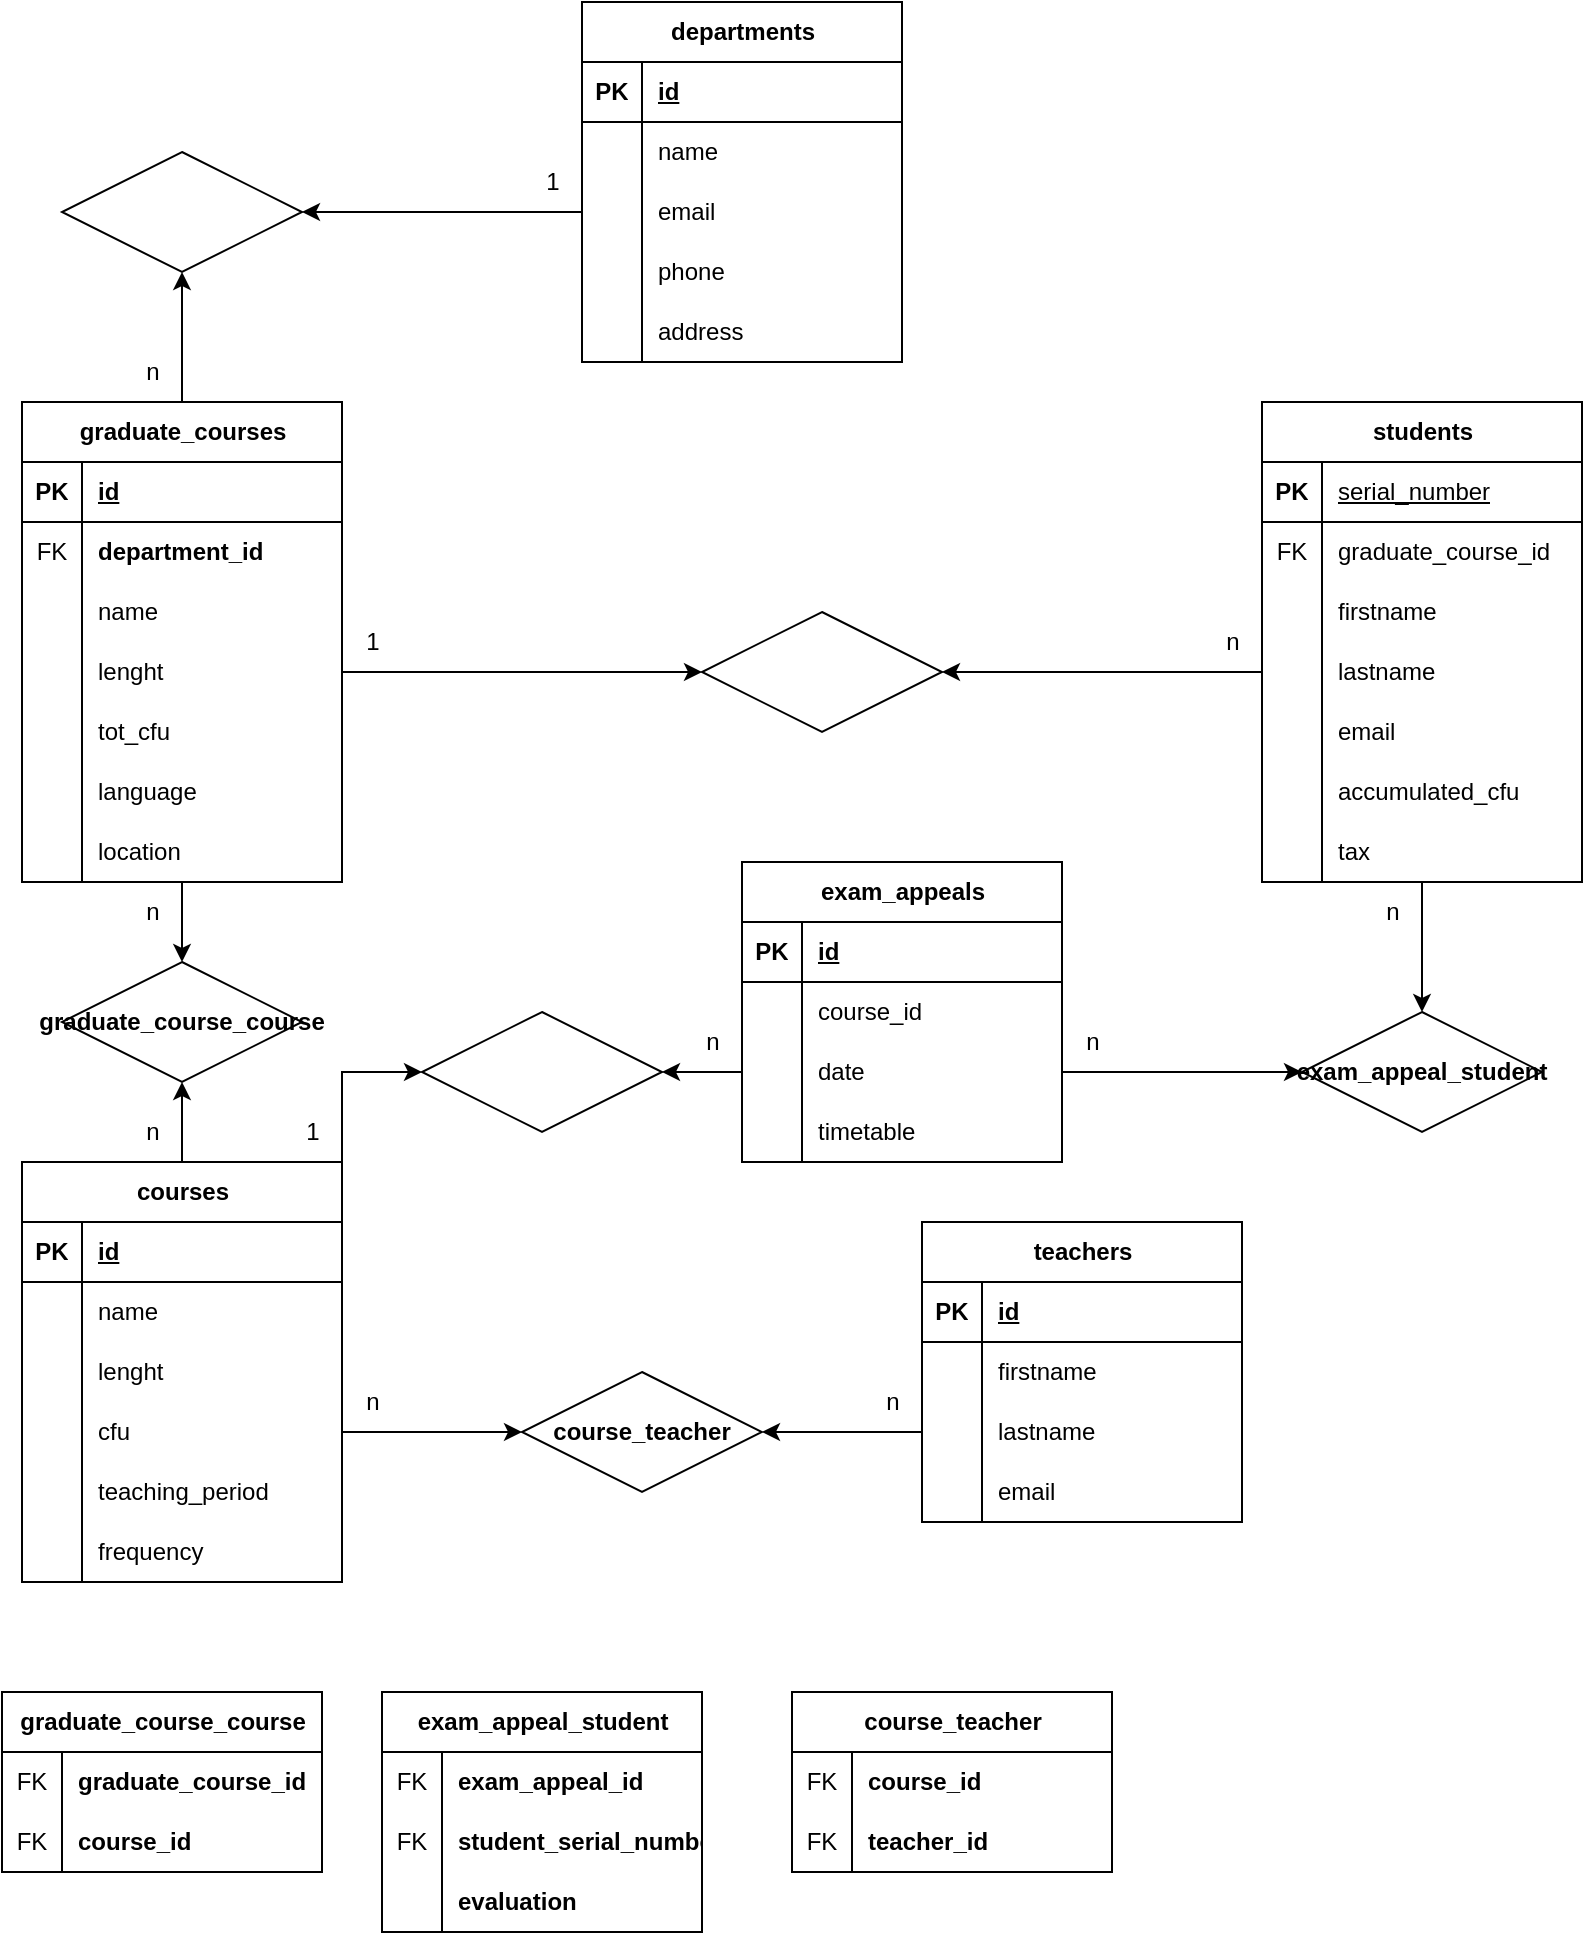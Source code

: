 <mxfile version="26.2.14">
  <diagram id="olesSCbTTPnslGldymow" name="Page-1">
    <mxGraphModel dx="1426" dy="823" grid="1" gridSize="10" guides="1" tooltips="1" connect="1" arrows="1" fold="1" page="1" pageScale="1" pageWidth="850" pageHeight="1100" math="0" shadow="0">
      <root>
        <mxCell id="0" />
        <mxCell id="1" parent="0" />
        <mxCell id="saJaW-yp6CaOBw06dGX1-200" value="departments" style="shape=table;startSize=30;container=1;collapsible=1;childLayout=tableLayout;fixedRows=1;rowLines=0;fontStyle=1;align=center;resizeLast=1;html=1;" vertex="1" parent="1">
          <mxGeometry x="320" width="160" height="180" as="geometry" />
        </mxCell>
        <mxCell id="saJaW-yp6CaOBw06dGX1-201" value="" style="shape=tableRow;horizontal=0;startSize=0;swimlaneHead=0;swimlaneBody=0;fillColor=none;collapsible=0;dropTarget=0;points=[[0,0.5],[1,0.5]];portConstraint=eastwest;top=0;left=0;right=0;bottom=1;" vertex="1" parent="saJaW-yp6CaOBw06dGX1-200">
          <mxGeometry y="30" width="160" height="30" as="geometry" />
        </mxCell>
        <mxCell id="saJaW-yp6CaOBw06dGX1-202" value="PK" style="shape=partialRectangle;connectable=0;fillColor=none;top=0;left=0;bottom=0;right=0;fontStyle=1;overflow=hidden;whiteSpace=wrap;html=1;" vertex="1" parent="saJaW-yp6CaOBw06dGX1-201">
          <mxGeometry width="30" height="30" as="geometry">
            <mxRectangle width="30" height="30" as="alternateBounds" />
          </mxGeometry>
        </mxCell>
        <mxCell id="saJaW-yp6CaOBw06dGX1-203" value="id" style="shape=partialRectangle;connectable=0;fillColor=none;top=0;left=0;bottom=0;right=0;align=left;spacingLeft=6;fontStyle=5;overflow=hidden;whiteSpace=wrap;html=1;" vertex="1" parent="saJaW-yp6CaOBw06dGX1-201">
          <mxGeometry x="30" width="130" height="30" as="geometry">
            <mxRectangle width="130" height="30" as="alternateBounds" />
          </mxGeometry>
        </mxCell>
        <mxCell id="saJaW-yp6CaOBw06dGX1-204" value="" style="shape=tableRow;horizontal=0;startSize=0;swimlaneHead=0;swimlaneBody=0;fillColor=none;collapsible=0;dropTarget=0;points=[[0,0.5],[1,0.5]];portConstraint=eastwest;top=0;left=0;right=0;bottom=0;" vertex="1" parent="saJaW-yp6CaOBw06dGX1-200">
          <mxGeometry y="60" width="160" height="30" as="geometry" />
        </mxCell>
        <mxCell id="saJaW-yp6CaOBw06dGX1-205" value="" style="shape=partialRectangle;connectable=0;fillColor=none;top=0;left=0;bottom=0;right=0;editable=1;overflow=hidden;whiteSpace=wrap;html=1;" vertex="1" parent="saJaW-yp6CaOBw06dGX1-204">
          <mxGeometry width="30" height="30" as="geometry">
            <mxRectangle width="30" height="30" as="alternateBounds" />
          </mxGeometry>
        </mxCell>
        <mxCell id="saJaW-yp6CaOBw06dGX1-206" value="name" style="shape=partialRectangle;connectable=0;fillColor=none;top=0;left=0;bottom=0;right=0;align=left;spacingLeft=6;overflow=hidden;whiteSpace=wrap;html=1;" vertex="1" parent="saJaW-yp6CaOBw06dGX1-204">
          <mxGeometry x="30" width="130" height="30" as="geometry">
            <mxRectangle width="130" height="30" as="alternateBounds" />
          </mxGeometry>
        </mxCell>
        <mxCell id="saJaW-yp6CaOBw06dGX1-207" value="" style="shape=tableRow;horizontal=0;startSize=0;swimlaneHead=0;swimlaneBody=0;fillColor=none;collapsible=0;dropTarget=0;points=[[0,0.5],[1,0.5]];portConstraint=eastwest;top=0;left=0;right=0;bottom=0;" vertex="1" parent="saJaW-yp6CaOBw06dGX1-200">
          <mxGeometry y="90" width="160" height="30" as="geometry" />
        </mxCell>
        <mxCell id="saJaW-yp6CaOBw06dGX1-208" value="" style="shape=partialRectangle;connectable=0;fillColor=none;top=0;left=0;bottom=0;right=0;editable=1;overflow=hidden;whiteSpace=wrap;html=1;" vertex="1" parent="saJaW-yp6CaOBw06dGX1-207">
          <mxGeometry width="30" height="30" as="geometry">
            <mxRectangle width="30" height="30" as="alternateBounds" />
          </mxGeometry>
        </mxCell>
        <mxCell id="saJaW-yp6CaOBw06dGX1-209" value="email" style="shape=partialRectangle;connectable=0;fillColor=none;top=0;left=0;bottom=0;right=0;align=left;spacingLeft=6;overflow=hidden;whiteSpace=wrap;html=1;" vertex="1" parent="saJaW-yp6CaOBw06dGX1-207">
          <mxGeometry x="30" width="130" height="30" as="geometry">
            <mxRectangle width="130" height="30" as="alternateBounds" />
          </mxGeometry>
        </mxCell>
        <mxCell id="saJaW-yp6CaOBw06dGX1-210" value="" style="shape=tableRow;horizontal=0;startSize=0;swimlaneHead=0;swimlaneBody=0;fillColor=none;collapsible=0;dropTarget=0;points=[[0,0.5],[1,0.5]];portConstraint=eastwest;top=0;left=0;right=0;bottom=0;" vertex="1" parent="saJaW-yp6CaOBw06dGX1-200">
          <mxGeometry y="120" width="160" height="30" as="geometry" />
        </mxCell>
        <mxCell id="saJaW-yp6CaOBw06dGX1-211" value="" style="shape=partialRectangle;connectable=0;fillColor=none;top=0;left=0;bottom=0;right=0;editable=1;overflow=hidden;whiteSpace=wrap;html=1;" vertex="1" parent="saJaW-yp6CaOBw06dGX1-210">
          <mxGeometry width="30" height="30" as="geometry">
            <mxRectangle width="30" height="30" as="alternateBounds" />
          </mxGeometry>
        </mxCell>
        <mxCell id="saJaW-yp6CaOBw06dGX1-212" value="phone" style="shape=partialRectangle;connectable=0;fillColor=none;top=0;left=0;bottom=0;right=0;align=left;spacingLeft=6;overflow=hidden;whiteSpace=wrap;html=1;" vertex="1" parent="saJaW-yp6CaOBw06dGX1-210">
          <mxGeometry x="30" width="130" height="30" as="geometry">
            <mxRectangle width="130" height="30" as="alternateBounds" />
          </mxGeometry>
        </mxCell>
        <mxCell id="saJaW-yp6CaOBw06dGX1-213" value="" style="shape=tableRow;horizontal=0;startSize=0;swimlaneHead=0;swimlaneBody=0;fillColor=none;collapsible=0;dropTarget=0;points=[[0,0.5],[1,0.5]];portConstraint=eastwest;top=0;left=0;right=0;bottom=0;" vertex="1" parent="saJaW-yp6CaOBw06dGX1-200">
          <mxGeometry y="150" width="160" height="30" as="geometry" />
        </mxCell>
        <mxCell id="saJaW-yp6CaOBw06dGX1-214" value="" style="shape=partialRectangle;connectable=0;fillColor=none;top=0;left=0;bottom=0;right=0;editable=1;overflow=hidden;whiteSpace=wrap;html=1;" vertex="1" parent="saJaW-yp6CaOBw06dGX1-213">
          <mxGeometry width="30" height="30" as="geometry">
            <mxRectangle width="30" height="30" as="alternateBounds" />
          </mxGeometry>
        </mxCell>
        <mxCell id="saJaW-yp6CaOBw06dGX1-215" value="address" style="shape=partialRectangle;connectable=0;fillColor=none;top=0;left=0;bottom=0;right=0;align=left;spacingLeft=6;overflow=hidden;whiteSpace=wrap;html=1;" vertex="1" parent="saJaW-yp6CaOBw06dGX1-213">
          <mxGeometry x="30" width="130" height="30" as="geometry">
            <mxRectangle width="130" height="30" as="alternateBounds" />
          </mxGeometry>
        </mxCell>
        <mxCell id="saJaW-yp6CaOBw06dGX1-216" style="edgeStyle=orthogonalEdgeStyle;rounded=0;orthogonalLoop=1;jettySize=auto;html=1;entryX=0.5;entryY=1;entryDx=0;entryDy=0;" edge="1" parent="1" source="saJaW-yp6CaOBw06dGX1-218" target="saJaW-yp6CaOBw06dGX1-334">
          <mxGeometry relative="1" as="geometry" />
        </mxCell>
        <mxCell id="saJaW-yp6CaOBw06dGX1-217" style="edgeStyle=orthogonalEdgeStyle;rounded=0;orthogonalLoop=1;jettySize=auto;html=1;entryX=0.5;entryY=0;entryDx=0;entryDy=0;" edge="1" parent="1" source="saJaW-yp6CaOBw06dGX1-218" target="saJaW-yp6CaOBw06dGX1-343">
          <mxGeometry relative="1" as="geometry" />
        </mxCell>
        <mxCell id="saJaW-yp6CaOBw06dGX1-218" value="graduate_courses" style="shape=table;startSize=30;container=1;collapsible=1;childLayout=tableLayout;fixedRows=1;rowLines=0;fontStyle=1;align=center;resizeLast=1;html=1;" vertex="1" parent="1">
          <mxGeometry x="40" y="200" width="160" height="240" as="geometry" />
        </mxCell>
        <mxCell id="saJaW-yp6CaOBw06dGX1-219" value="" style="shape=tableRow;horizontal=0;startSize=0;swimlaneHead=0;swimlaneBody=0;fillColor=none;collapsible=0;dropTarget=0;points=[[0,0.5],[1,0.5]];portConstraint=eastwest;top=0;left=0;right=0;bottom=1;" vertex="1" parent="saJaW-yp6CaOBw06dGX1-218">
          <mxGeometry y="30" width="160" height="30" as="geometry" />
        </mxCell>
        <mxCell id="saJaW-yp6CaOBw06dGX1-220" value="PK" style="shape=partialRectangle;connectable=0;fillColor=none;top=0;left=0;bottom=0;right=0;fontStyle=1;overflow=hidden;whiteSpace=wrap;html=1;" vertex="1" parent="saJaW-yp6CaOBw06dGX1-219">
          <mxGeometry width="30" height="30" as="geometry">
            <mxRectangle width="30" height="30" as="alternateBounds" />
          </mxGeometry>
        </mxCell>
        <mxCell id="saJaW-yp6CaOBw06dGX1-221" value="id" style="shape=partialRectangle;connectable=0;fillColor=none;top=0;left=0;bottom=0;right=0;align=left;spacingLeft=6;fontStyle=5;overflow=hidden;whiteSpace=wrap;html=1;" vertex="1" parent="saJaW-yp6CaOBw06dGX1-219">
          <mxGeometry x="30" width="130" height="30" as="geometry">
            <mxRectangle width="130" height="30" as="alternateBounds" />
          </mxGeometry>
        </mxCell>
        <mxCell id="saJaW-yp6CaOBw06dGX1-222" value="" style="shape=tableRow;horizontal=0;startSize=0;swimlaneHead=0;swimlaneBody=0;fillColor=none;collapsible=0;dropTarget=0;points=[[0,0.5],[1,0.5]];portConstraint=eastwest;top=0;left=0;right=0;bottom=0;" vertex="1" parent="saJaW-yp6CaOBw06dGX1-218">
          <mxGeometry y="60" width="160" height="30" as="geometry" />
        </mxCell>
        <mxCell id="saJaW-yp6CaOBw06dGX1-223" value="FK" style="shape=partialRectangle;connectable=0;fillColor=none;top=0;left=0;bottom=0;right=0;editable=1;overflow=hidden;whiteSpace=wrap;html=1;" vertex="1" parent="saJaW-yp6CaOBw06dGX1-222">
          <mxGeometry width="30" height="30" as="geometry">
            <mxRectangle width="30" height="30" as="alternateBounds" />
          </mxGeometry>
        </mxCell>
        <mxCell id="saJaW-yp6CaOBw06dGX1-224" value="&lt;span style=&quot;font-weight: 700; text-align: center; text-wrap-mode: nowrap;&quot;&gt;department_id&lt;/span&gt;" style="shape=partialRectangle;connectable=0;fillColor=none;top=0;left=0;bottom=0;right=0;align=left;spacingLeft=6;overflow=hidden;whiteSpace=wrap;html=1;" vertex="1" parent="saJaW-yp6CaOBw06dGX1-222">
          <mxGeometry x="30" width="130" height="30" as="geometry">
            <mxRectangle width="130" height="30" as="alternateBounds" />
          </mxGeometry>
        </mxCell>
        <mxCell id="saJaW-yp6CaOBw06dGX1-225" value="" style="shape=tableRow;horizontal=0;startSize=0;swimlaneHead=0;swimlaneBody=0;fillColor=none;collapsible=0;dropTarget=0;points=[[0,0.5],[1,0.5]];portConstraint=eastwest;top=0;left=0;right=0;bottom=0;" vertex="1" parent="saJaW-yp6CaOBw06dGX1-218">
          <mxGeometry y="90" width="160" height="30" as="geometry" />
        </mxCell>
        <mxCell id="saJaW-yp6CaOBw06dGX1-226" value="" style="shape=partialRectangle;connectable=0;fillColor=none;top=0;left=0;bottom=0;right=0;editable=1;overflow=hidden;whiteSpace=wrap;html=1;" vertex="1" parent="saJaW-yp6CaOBw06dGX1-225">
          <mxGeometry width="30" height="30" as="geometry">
            <mxRectangle width="30" height="30" as="alternateBounds" />
          </mxGeometry>
        </mxCell>
        <mxCell id="saJaW-yp6CaOBw06dGX1-227" value="name" style="shape=partialRectangle;connectable=0;fillColor=none;top=0;left=0;bottom=0;right=0;align=left;spacingLeft=6;overflow=hidden;whiteSpace=wrap;html=1;" vertex="1" parent="saJaW-yp6CaOBw06dGX1-225">
          <mxGeometry x="30" width="130" height="30" as="geometry">
            <mxRectangle width="130" height="30" as="alternateBounds" />
          </mxGeometry>
        </mxCell>
        <mxCell id="saJaW-yp6CaOBw06dGX1-228" value="" style="shape=tableRow;horizontal=0;startSize=0;swimlaneHead=0;swimlaneBody=0;fillColor=none;collapsible=0;dropTarget=0;points=[[0,0.5],[1,0.5]];portConstraint=eastwest;top=0;left=0;right=0;bottom=0;" vertex="1" parent="saJaW-yp6CaOBw06dGX1-218">
          <mxGeometry y="120" width="160" height="30" as="geometry" />
        </mxCell>
        <mxCell id="saJaW-yp6CaOBw06dGX1-229" value="" style="shape=partialRectangle;connectable=0;fillColor=none;top=0;left=0;bottom=0;right=0;editable=1;overflow=hidden;whiteSpace=wrap;html=1;" vertex="1" parent="saJaW-yp6CaOBw06dGX1-228">
          <mxGeometry width="30" height="30" as="geometry">
            <mxRectangle width="30" height="30" as="alternateBounds" />
          </mxGeometry>
        </mxCell>
        <mxCell id="saJaW-yp6CaOBw06dGX1-230" value="lenght" style="shape=partialRectangle;connectable=0;fillColor=none;top=0;left=0;bottom=0;right=0;align=left;spacingLeft=6;overflow=hidden;whiteSpace=wrap;html=1;" vertex="1" parent="saJaW-yp6CaOBw06dGX1-228">
          <mxGeometry x="30" width="130" height="30" as="geometry">
            <mxRectangle width="130" height="30" as="alternateBounds" />
          </mxGeometry>
        </mxCell>
        <mxCell id="saJaW-yp6CaOBw06dGX1-231" value="" style="shape=tableRow;horizontal=0;startSize=0;swimlaneHead=0;swimlaneBody=0;fillColor=none;collapsible=0;dropTarget=0;points=[[0,0.5],[1,0.5]];portConstraint=eastwest;top=0;left=0;right=0;bottom=0;" vertex="1" parent="saJaW-yp6CaOBw06dGX1-218">
          <mxGeometry y="150" width="160" height="30" as="geometry" />
        </mxCell>
        <mxCell id="saJaW-yp6CaOBw06dGX1-232" value="" style="shape=partialRectangle;connectable=0;fillColor=none;top=0;left=0;bottom=0;right=0;editable=1;overflow=hidden;whiteSpace=wrap;html=1;" vertex="1" parent="saJaW-yp6CaOBw06dGX1-231">
          <mxGeometry width="30" height="30" as="geometry">
            <mxRectangle width="30" height="30" as="alternateBounds" />
          </mxGeometry>
        </mxCell>
        <mxCell id="saJaW-yp6CaOBw06dGX1-233" value="tot_cfu" style="shape=partialRectangle;connectable=0;fillColor=none;top=0;left=0;bottom=0;right=0;align=left;spacingLeft=6;overflow=hidden;whiteSpace=wrap;html=1;" vertex="1" parent="saJaW-yp6CaOBw06dGX1-231">
          <mxGeometry x="30" width="130" height="30" as="geometry">
            <mxRectangle width="130" height="30" as="alternateBounds" />
          </mxGeometry>
        </mxCell>
        <mxCell id="saJaW-yp6CaOBw06dGX1-234" value="" style="shape=tableRow;horizontal=0;startSize=0;swimlaneHead=0;swimlaneBody=0;fillColor=none;collapsible=0;dropTarget=0;points=[[0,0.5],[1,0.5]];portConstraint=eastwest;top=0;left=0;right=0;bottom=0;" vertex="1" parent="saJaW-yp6CaOBw06dGX1-218">
          <mxGeometry y="180" width="160" height="30" as="geometry" />
        </mxCell>
        <mxCell id="saJaW-yp6CaOBw06dGX1-235" value="" style="shape=partialRectangle;connectable=0;fillColor=none;top=0;left=0;bottom=0;right=0;editable=1;overflow=hidden;whiteSpace=wrap;html=1;" vertex="1" parent="saJaW-yp6CaOBw06dGX1-234">
          <mxGeometry width="30" height="30" as="geometry">
            <mxRectangle width="30" height="30" as="alternateBounds" />
          </mxGeometry>
        </mxCell>
        <mxCell id="saJaW-yp6CaOBw06dGX1-236" value="language" style="shape=partialRectangle;connectable=0;fillColor=none;top=0;left=0;bottom=0;right=0;align=left;spacingLeft=6;overflow=hidden;whiteSpace=wrap;html=1;" vertex="1" parent="saJaW-yp6CaOBw06dGX1-234">
          <mxGeometry x="30" width="130" height="30" as="geometry">
            <mxRectangle width="130" height="30" as="alternateBounds" />
          </mxGeometry>
        </mxCell>
        <mxCell id="saJaW-yp6CaOBw06dGX1-237" value="" style="shape=tableRow;horizontal=0;startSize=0;swimlaneHead=0;swimlaneBody=0;fillColor=none;collapsible=0;dropTarget=0;points=[[0,0.5],[1,0.5]];portConstraint=eastwest;top=0;left=0;right=0;bottom=0;" vertex="1" parent="saJaW-yp6CaOBw06dGX1-218">
          <mxGeometry y="210" width="160" height="30" as="geometry" />
        </mxCell>
        <mxCell id="saJaW-yp6CaOBw06dGX1-238" value="" style="shape=partialRectangle;connectable=0;fillColor=none;top=0;left=0;bottom=0;right=0;editable=1;overflow=hidden;whiteSpace=wrap;html=1;" vertex="1" parent="saJaW-yp6CaOBw06dGX1-237">
          <mxGeometry width="30" height="30" as="geometry">
            <mxRectangle width="30" height="30" as="alternateBounds" />
          </mxGeometry>
        </mxCell>
        <mxCell id="saJaW-yp6CaOBw06dGX1-239" value="location" style="shape=partialRectangle;connectable=0;fillColor=none;top=0;left=0;bottom=0;right=0;align=left;spacingLeft=6;overflow=hidden;whiteSpace=wrap;html=1;" vertex="1" parent="saJaW-yp6CaOBw06dGX1-237">
          <mxGeometry x="30" width="130" height="30" as="geometry">
            <mxRectangle width="130" height="30" as="alternateBounds" />
          </mxGeometry>
        </mxCell>
        <mxCell id="saJaW-yp6CaOBw06dGX1-240" style="edgeStyle=orthogonalEdgeStyle;rounded=0;orthogonalLoop=1;jettySize=auto;html=1;entryX=0.5;entryY=0;entryDx=0;entryDy=0;" edge="1" parent="1" source="saJaW-yp6CaOBw06dGX1-241" target="saJaW-yp6CaOBw06dGX1-351">
          <mxGeometry relative="1" as="geometry" />
        </mxCell>
        <mxCell id="saJaW-yp6CaOBw06dGX1-241" value="students" style="shape=table;startSize=30;container=1;collapsible=1;childLayout=tableLayout;fixedRows=1;rowLines=0;fontStyle=1;align=center;resizeLast=1;html=1;" vertex="1" parent="1">
          <mxGeometry x="660" y="200" width="160" height="240" as="geometry" />
        </mxCell>
        <mxCell id="saJaW-yp6CaOBw06dGX1-242" value="" style="shape=tableRow;horizontal=0;startSize=0;swimlaneHead=0;swimlaneBody=0;fillColor=none;collapsible=0;dropTarget=0;points=[[0,0.5],[1,0.5]];portConstraint=eastwest;top=0;left=0;right=0;bottom=1;" vertex="1" parent="saJaW-yp6CaOBw06dGX1-241">
          <mxGeometry y="30" width="160" height="30" as="geometry" />
        </mxCell>
        <mxCell id="saJaW-yp6CaOBw06dGX1-243" value="PK" style="shape=partialRectangle;connectable=0;fillColor=none;top=0;left=0;bottom=0;right=0;fontStyle=1;overflow=hidden;whiteSpace=wrap;html=1;" vertex="1" parent="saJaW-yp6CaOBw06dGX1-242">
          <mxGeometry width="30" height="30" as="geometry">
            <mxRectangle width="30" height="30" as="alternateBounds" />
          </mxGeometry>
        </mxCell>
        <mxCell id="saJaW-yp6CaOBw06dGX1-244" value="&lt;span style=&quot;font-weight: 400;&quot;&gt;serial_number&lt;/span&gt;" style="shape=partialRectangle;connectable=0;fillColor=none;top=0;left=0;bottom=0;right=0;align=left;spacingLeft=6;fontStyle=5;overflow=hidden;whiteSpace=wrap;html=1;" vertex="1" parent="saJaW-yp6CaOBw06dGX1-242">
          <mxGeometry x="30" width="130" height="30" as="geometry">
            <mxRectangle width="130" height="30" as="alternateBounds" />
          </mxGeometry>
        </mxCell>
        <mxCell id="saJaW-yp6CaOBw06dGX1-245" value="" style="shape=tableRow;horizontal=0;startSize=0;swimlaneHead=0;swimlaneBody=0;fillColor=none;collapsible=0;dropTarget=0;points=[[0,0.5],[1,0.5]];portConstraint=eastwest;top=0;left=0;right=0;bottom=0;" vertex="1" parent="saJaW-yp6CaOBw06dGX1-241">
          <mxGeometry y="60" width="160" height="30" as="geometry" />
        </mxCell>
        <mxCell id="saJaW-yp6CaOBw06dGX1-246" value="FK" style="shape=partialRectangle;connectable=0;fillColor=none;top=0;left=0;bottom=0;right=0;editable=1;overflow=hidden;whiteSpace=wrap;html=1;" vertex="1" parent="saJaW-yp6CaOBw06dGX1-245">
          <mxGeometry width="30" height="30" as="geometry">
            <mxRectangle width="30" height="30" as="alternateBounds" />
          </mxGeometry>
        </mxCell>
        <mxCell id="saJaW-yp6CaOBw06dGX1-247" value="graduate_course_id" style="shape=partialRectangle;connectable=0;fillColor=none;top=0;left=0;bottom=0;right=0;align=left;spacingLeft=6;overflow=hidden;whiteSpace=wrap;html=1;" vertex="1" parent="saJaW-yp6CaOBw06dGX1-245">
          <mxGeometry x="30" width="130" height="30" as="geometry">
            <mxRectangle width="130" height="30" as="alternateBounds" />
          </mxGeometry>
        </mxCell>
        <mxCell id="saJaW-yp6CaOBw06dGX1-248" value="" style="shape=tableRow;horizontal=0;startSize=0;swimlaneHead=0;swimlaneBody=0;fillColor=none;collapsible=0;dropTarget=0;points=[[0,0.5],[1,0.5]];portConstraint=eastwest;top=0;left=0;right=0;bottom=0;" vertex="1" parent="saJaW-yp6CaOBw06dGX1-241">
          <mxGeometry y="90" width="160" height="30" as="geometry" />
        </mxCell>
        <mxCell id="saJaW-yp6CaOBw06dGX1-249" value="" style="shape=partialRectangle;connectable=0;fillColor=none;top=0;left=0;bottom=0;right=0;editable=1;overflow=hidden;whiteSpace=wrap;html=1;" vertex="1" parent="saJaW-yp6CaOBw06dGX1-248">
          <mxGeometry width="30" height="30" as="geometry">
            <mxRectangle width="30" height="30" as="alternateBounds" />
          </mxGeometry>
        </mxCell>
        <mxCell id="saJaW-yp6CaOBw06dGX1-250" value="firstname" style="shape=partialRectangle;connectable=0;fillColor=none;top=0;left=0;bottom=0;right=0;align=left;spacingLeft=6;overflow=hidden;whiteSpace=wrap;html=1;" vertex="1" parent="saJaW-yp6CaOBw06dGX1-248">
          <mxGeometry x="30" width="130" height="30" as="geometry">
            <mxRectangle width="130" height="30" as="alternateBounds" />
          </mxGeometry>
        </mxCell>
        <mxCell id="saJaW-yp6CaOBw06dGX1-251" value="" style="shape=tableRow;horizontal=0;startSize=0;swimlaneHead=0;swimlaneBody=0;fillColor=none;collapsible=0;dropTarget=0;points=[[0,0.5],[1,0.5]];portConstraint=eastwest;top=0;left=0;right=0;bottom=0;" vertex="1" parent="saJaW-yp6CaOBw06dGX1-241">
          <mxGeometry y="120" width="160" height="30" as="geometry" />
        </mxCell>
        <mxCell id="saJaW-yp6CaOBw06dGX1-252" value="" style="shape=partialRectangle;connectable=0;fillColor=none;top=0;left=0;bottom=0;right=0;editable=1;overflow=hidden;whiteSpace=wrap;html=1;" vertex="1" parent="saJaW-yp6CaOBw06dGX1-251">
          <mxGeometry width="30" height="30" as="geometry">
            <mxRectangle width="30" height="30" as="alternateBounds" />
          </mxGeometry>
        </mxCell>
        <mxCell id="saJaW-yp6CaOBw06dGX1-253" value="lastname" style="shape=partialRectangle;connectable=0;fillColor=none;top=0;left=0;bottom=0;right=0;align=left;spacingLeft=6;overflow=hidden;whiteSpace=wrap;html=1;" vertex="1" parent="saJaW-yp6CaOBw06dGX1-251">
          <mxGeometry x="30" width="130" height="30" as="geometry">
            <mxRectangle width="130" height="30" as="alternateBounds" />
          </mxGeometry>
        </mxCell>
        <mxCell id="saJaW-yp6CaOBw06dGX1-254" value="" style="shape=tableRow;horizontal=0;startSize=0;swimlaneHead=0;swimlaneBody=0;fillColor=none;collapsible=0;dropTarget=0;points=[[0,0.5],[1,0.5]];portConstraint=eastwest;top=0;left=0;right=0;bottom=0;" vertex="1" parent="saJaW-yp6CaOBw06dGX1-241">
          <mxGeometry y="150" width="160" height="30" as="geometry" />
        </mxCell>
        <mxCell id="saJaW-yp6CaOBw06dGX1-255" value="" style="shape=partialRectangle;connectable=0;fillColor=none;top=0;left=0;bottom=0;right=0;editable=1;overflow=hidden;whiteSpace=wrap;html=1;" vertex="1" parent="saJaW-yp6CaOBw06dGX1-254">
          <mxGeometry width="30" height="30" as="geometry">
            <mxRectangle width="30" height="30" as="alternateBounds" />
          </mxGeometry>
        </mxCell>
        <mxCell id="saJaW-yp6CaOBw06dGX1-256" value="email" style="shape=partialRectangle;connectable=0;fillColor=none;top=0;left=0;bottom=0;right=0;align=left;spacingLeft=6;overflow=hidden;whiteSpace=wrap;html=1;" vertex="1" parent="saJaW-yp6CaOBw06dGX1-254">
          <mxGeometry x="30" width="130" height="30" as="geometry">
            <mxRectangle width="130" height="30" as="alternateBounds" />
          </mxGeometry>
        </mxCell>
        <mxCell id="saJaW-yp6CaOBw06dGX1-257" value="" style="shape=tableRow;horizontal=0;startSize=0;swimlaneHead=0;swimlaneBody=0;fillColor=none;collapsible=0;dropTarget=0;points=[[0,0.5],[1,0.5]];portConstraint=eastwest;top=0;left=0;right=0;bottom=0;" vertex="1" parent="saJaW-yp6CaOBw06dGX1-241">
          <mxGeometry y="180" width="160" height="30" as="geometry" />
        </mxCell>
        <mxCell id="saJaW-yp6CaOBw06dGX1-258" value="" style="shape=partialRectangle;connectable=0;fillColor=none;top=0;left=0;bottom=0;right=0;editable=1;overflow=hidden;whiteSpace=wrap;html=1;" vertex="1" parent="saJaW-yp6CaOBw06dGX1-257">
          <mxGeometry width="30" height="30" as="geometry">
            <mxRectangle width="30" height="30" as="alternateBounds" />
          </mxGeometry>
        </mxCell>
        <mxCell id="saJaW-yp6CaOBw06dGX1-259" value="accumulated_cfu" style="shape=partialRectangle;connectable=0;fillColor=none;top=0;left=0;bottom=0;right=0;align=left;spacingLeft=6;overflow=hidden;whiteSpace=wrap;html=1;" vertex="1" parent="saJaW-yp6CaOBw06dGX1-257">
          <mxGeometry x="30" width="130" height="30" as="geometry">
            <mxRectangle width="130" height="30" as="alternateBounds" />
          </mxGeometry>
        </mxCell>
        <mxCell id="saJaW-yp6CaOBw06dGX1-260" value="" style="shape=tableRow;horizontal=0;startSize=0;swimlaneHead=0;swimlaneBody=0;fillColor=none;collapsible=0;dropTarget=0;points=[[0,0.5],[1,0.5]];portConstraint=eastwest;top=0;left=0;right=0;bottom=0;" vertex="1" parent="saJaW-yp6CaOBw06dGX1-241">
          <mxGeometry y="210" width="160" height="30" as="geometry" />
        </mxCell>
        <mxCell id="saJaW-yp6CaOBw06dGX1-261" value="" style="shape=partialRectangle;connectable=0;fillColor=none;top=0;left=0;bottom=0;right=0;editable=1;overflow=hidden;whiteSpace=wrap;html=1;" vertex="1" parent="saJaW-yp6CaOBw06dGX1-260">
          <mxGeometry width="30" height="30" as="geometry">
            <mxRectangle width="30" height="30" as="alternateBounds" />
          </mxGeometry>
        </mxCell>
        <mxCell id="saJaW-yp6CaOBw06dGX1-262" value="tax" style="shape=partialRectangle;connectable=0;fillColor=none;top=0;left=0;bottom=0;right=0;align=left;spacingLeft=6;overflow=hidden;whiteSpace=wrap;html=1;" vertex="1" parent="saJaW-yp6CaOBw06dGX1-260">
          <mxGeometry x="30" width="130" height="30" as="geometry">
            <mxRectangle width="130" height="30" as="alternateBounds" />
          </mxGeometry>
        </mxCell>
        <mxCell id="saJaW-yp6CaOBw06dGX1-263" value="graduate_course_course" style="shape=table;startSize=30;container=1;collapsible=1;childLayout=tableLayout;fixedRows=1;rowLines=0;fontStyle=1;align=center;resizeLast=1;html=1;" vertex="1" parent="1">
          <mxGeometry x="30" y="845" width="160" height="90" as="geometry" />
        </mxCell>
        <mxCell id="saJaW-yp6CaOBw06dGX1-264" value="" style="shape=tableRow;horizontal=0;startSize=0;swimlaneHead=0;swimlaneBody=0;fillColor=none;collapsible=0;dropTarget=0;points=[[0,0.5],[1,0.5]];portConstraint=eastwest;top=0;left=0;right=0;bottom=0;" vertex="1" parent="saJaW-yp6CaOBw06dGX1-263">
          <mxGeometry y="30" width="160" height="30" as="geometry" />
        </mxCell>
        <mxCell id="saJaW-yp6CaOBw06dGX1-265" value="FK" style="shape=partialRectangle;connectable=0;fillColor=none;top=0;left=0;bottom=0;right=0;editable=1;overflow=hidden;whiteSpace=wrap;html=1;" vertex="1" parent="saJaW-yp6CaOBw06dGX1-264">
          <mxGeometry width="30" height="30" as="geometry">
            <mxRectangle width="30" height="30" as="alternateBounds" />
          </mxGeometry>
        </mxCell>
        <mxCell id="saJaW-yp6CaOBw06dGX1-266" value="&lt;span style=&quot;font-weight: 700; text-align: center; text-wrap-mode: nowrap;&quot;&gt;graduate_course_id&lt;/span&gt;" style="shape=partialRectangle;connectable=0;fillColor=none;top=0;left=0;bottom=0;right=0;align=left;spacingLeft=6;overflow=hidden;whiteSpace=wrap;html=1;" vertex="1" parent="saJaW-yp6CaOBw06dGX1-264">
          <mxGeometry x="30" width="130" height="30" as="geometry">
            <mxRectangle width="130" height="30" as="alternateBounds" />
          </mxGeometry>
        </mxCell>
        <mxCell id="saJaW-yp6CaOBw06dGX1-267" value="" style="shape=tableRow;horizontal=0;startSize=0;swimlaneHead=0;swimlaneBody=0;fillColor=none;collapsible=0;dropTarget=0;points=[[0,0.5],[1,0.5]];portConstraint=eastwest;top=0;left=0;right=0;bottom=0;" vertex="1" parent="saJaW-yp6CaOBw06dGX1-263">
          <mxGeometry y="60" width="160" height="30" as="geometry" />
        </mxCell>
        <mxCell id="saJaW-yp6CaOBw06dGX1-268" value="FK" style="shape=partialRectangle;connectable=0;fillColor=none;top=0;left=0;bottom=0;right=0;editable=1;overflow=hidden;whiteSpace=wrap;html=1;" vertex="1" parent="saJaW-yp6CaOBw06dGX1-267">
          <mxGeometry width="30" height="30" as="geometry">
            <mxRectangle width="30" height="30" as="alternateBounds" />
          </mxGeometry>
        </mxCell>
        <mxCell id="saJaW-yp6CaOBw06dGX1-269" value="&lt;span style=&quot;font-weight: 700; text-align: center; text-wrap-mode: nowrap;&quot;&gt;course_id&lt;/span&gt;" style="shape=partialRectangle;connectable=0;fillColor=none;top=0;left=0;bottom=0;right=0;align=left;spacingLeft=6;overflow=hidden;whiteSpace=wrap;html=1;" vertex="1" parent="saJaW-yp6CaOBw06dGX1-267">
          <mxGeometry x="30" width="130" height="30" as="geometry">
            <mxRectangle width="130" height="30" as="alternateBounds" />
          </mxGeometry>
        </mxCell>
        <mxCell id="saJaW-yp6CaOBw06dGX1-270" value="course_teacher" style="shape=table;startSize=30;container=1;collapsible=1;childLayout=tableLayout;fixedRows=1;rowLines=0;fontStyle=1;align=center;resizeLast=1;html=1;" vertex="1" parent="1">
          <mxGeometry x="425" y="845" width="160" height="90" as="geometry" />
        </mxCell>
        <mxCell id="saJaW-yp6CaOBw06dGX1-271" value="" style="shape=tableRow;horizontal=0;startSize=0;swimlaneHead=0;swimlaneBody=0;fillColor=none;collapsible=0;dropTarget=0;points=[[0,0.5],[1,0.5]];portConstraint=eastwest;top=0;left=0;right=0;bottom=0;" vertex="1" parent="saJaW-yp6CaOBw06dGX1-270">
          <mxGeometry y="30" width="160" height="30" as="geometry" />
        </mxCell>
        <mxCell id="saJaW-yp6CaOBw06dGX1-272" value="FK" style="shape=partialRectangle;connectable=0;fillColor=none;top=0;left=0;bottom=0;right=0;editable=1;overflow=hidden;whiteSpace=wrap;html=1;" vertex="1" parent="saJaW-yp6CaOBw06dGX1-271">
          <mxGeometry width="30" height="30" as="geometry">
            <mxRectangle width="30" height="30" as="alternateBounds" />
          </mxGeometry>
        </mxCell>
        <mxCell id="saJaW-yp6CaOBw06dGX1-273" value="&lt;span style=&quot;font-weight: 700; text-align: center; text-wrap-mode: nowrap;&quot;&gt;course_id&lt;/span&gt;" style="shape=partialRectangle;connectable=0;fillColor=none;top=0;left=0;bottom=0;right=0;align=left;spacingLeft=6;overflow=hidden;whiteSpace=wrap;html=1;" vertex="1" parent="saJaW-yp6CaOBw06dGX1-271">
          <mxGeometry x="30" width="130" height="30" as="geometry">
            <mxRectangle width="130" height="30" as="alternateBounds" />
          </mxGeometry>
        </mxCell>
        <mxCell id="saJaW-yp6CaOBw06dGX1-274" value="" style="shape=tableRow;horizontal=0;startSize=0;swimlaneHead=0;swimlaneBody=0;fillColor=none;collapsible=0;dropTarget=0;points=[[0,0.5],[1,0.5]];portConstraint=eastwest;top=0;left=0;right=0;bottom=0;" vertex="1" parent="saJaW-yp6CaOBw06dGX1-270">
          <mxGeometry y="60" width="160" height="30" as="geometry" />
        </mxCell>
        <mxCell id="saJaW-yp6CaOBw06dGX1-275" value="FK" style="shape=partialRectangle;connectable=0;fillColor=none;top=0;left=0;bottom=0;right=0;editable=1;overflow=hidden;whiteSpace=wrap;html=1;" vertex="1" parent="saJaW-yp6CaOBw06dGX1-274">
          <mxGeometry width="30" height="30" as="geometry">
            <mxRectangle width="30" height="30" as="alternateBounds" />
          </mxGeometry>
        </mxCell>
        <mxCell id="saJaW-yp6CaOBw06dGX1-276" value="&lt;span style=&quot;font-weight: 700; text-align: center; text-wrap-mode: nowrap;&quot;&gt;teacher_id&lt;/span&gt;" style="shape=partialRectangle;connectable=0;fillColor=none;top=0;left=0;bottom=0;right=0;align=left;spacingLeft=6;overflow=hidden;whiteSpace=wrap;html=1;" vertex="1" parent="saJaW-yp6CaOBw06dGX1-274">
          <mxGeometry x="30" width="130" height="30" as="geometry">
            <mxRectangle width="130" height="30" as="alternateBounds" />
          </mxGeometry>
        </mxCell>
        <mxCell id="saJaW-yp6CaOBw06dGX1-277" value="exam_appeal_student" style="shape=table;startSize=30;container=1;collapsible=1;childLayout=tableLayout;fixedRows=1;rowLines=0;fontStyle=1;align=center;resizeLast=1;html=1;" vertex="1" parent="1">
          <mxGeometry x="220" y="845" width="160" height="120" as="geometry" />
        </mxCell>
        <mxCell id="saJaW-yp6CaOBw06dGX1-278" value="" style="shape=tableRow;horizontal=0;startSize=0;swimlaneHead=0;swimlaneBody=0;fillColor=none;collapsible=0;dropTarget=0;points=[[0,0.5],[1,0.5]];portConstraint=eastwest;top=0;left=0;right=0;bottom=0;" vertex="1" parent="saJaW-yp6CaOBw06dGX1-277">
          <mxGeometry y="30" width="160" height="30" as="geometry" />
        </mxCell>
        <mxCell id="saJaW-yp6CaOBw06dGX1-279" value="FK" style="shape=partialRectangle;connectable=0;fillColor=none;top=0;left=0;bottom=0;right=0;editable=1;overflow=hidden;whiteSpace=wrap;html=1;" vertex="1" parent="saJaW-yp6CaOBw06dGX1-278">
          <mxGeometry width="30" height="30" as="geometry">
            <mxRectangle width="30" height="30" as="alternateBounds" />
          </mxGeometry>
        </mxCell>
        <mxCell id="saJaW-yp6CaOBw06dGX1-280" value="&lt;span style=&quot;font-weight: 700; text-align: center; text-wrap-mode: nowrap;&quot;&gt;exam_appeal_id&lt;/span&gt;" style="shape=partialRectangle;connectable=0;fillColor=none;top=0;left=0;bottom=0;right=0;align=left;spacingLeft=6;overflow=hidden;whiteSpace=wrap;html=1;" vertex="1" parent="saJaW-yp6CaOBw06dGX1-278">
          <mxGeometry x="30" width="130" height="30" as="geometry">
            <mxRectangle width="130" height="30" as="alternateBounds" />
          </mxGeometry>
        </mxCell>
        <mxCell id="saJaW-yp6CaOBw06dGX1-281" value="" style="shape=tableRow;horizontal=0;startSize=0;swimlaneHead=0;swimlaneBody=0;fillColor=none;collapsible=0;dropTarget=0;points=[[0,0.5],[1,0.5]];portConstraint=eastwest;top=0;left=0;right=0;bottom=0;" vertex="1" parent="saJaW-yp6CaOBw06dGX1-277">
          <mxGeometry y="60" width="160" height="30" as="geometry" />
        </mxCell>
        <mxCell id="saJaW-yp6CaOBw06dGX1-282" value="FK" style="shape=partialRectangle;connectable=0;fillColor=none;top=0;left=0;bottom=0;right=0;editable=1;overflow=hidden;whiteSpace=wrap;html=1;" vertex="1" parent="saJaW-yp6CaOBw06dGX1-281">
          <mxGeometry width="30" height="30" as="geometry">
            <mxRectangle width="30" height="30" as="alternateBounds" />
          </mxGeometry>
        </mxCell>
        <mxCell id="saJaW-yp6CaOBw06dGX1-283" value="&lt;span style=&quot;font-weight: 700; text-align: center; text-wrap-mode: nowrap;&quot;&gt;student_serial_number&lt;/span&gt;" style="shape=partialRectangle;connectable=0;fillColor=none;top=0;left=0;bottom=0;right=0;align=left;spacingLeft=6;overflow=hidden;whiteSpace=wrap;html=1;" vertex="1" parent="saJaW-yp6CaOBw06dGX1-281">
          <mxGeometry x="30" width="130" height="30" as="geometry">
            <mxRectangle width="130" height="30" as="alternateBounds" />
          </mxGeometry>
        </mxCell>
        <mxCell id="saJaW-yp6CaOBw06dGX1-284" value="" style="shape=tableRow;horizontal=0;startSize=0;swimlaneHead=0;swimlaneBody=0;fillColor=none;collapsible=0;dropTarget=0;points=[[0,0.5],[1,0.5]];portConstraint=eastwest;top=0;left=0;right=0;bottom=0;" vertex="1" parent="saJaW-yp6CaOBw06dGX1-277">
          <mxGeometry y="90" width="160" height="30" as="geometry" />
        </mxCell>
        <mxCell id="saJaW-yp6CaOBw06dGX1-285" value="" style="shape=partialRectangle;connectable=0;fillColor=none;top=0;left=0;bottom=0;right=0;editable=1;overflow=hidden;whiteSpace=wrap;html=1;" vertex="1" parent="saJaW-yp6CaOBw06dGX1-284">
          <mxGeometry width="30" height="30" as="geometry">
            <mxRectangle width="30" height="30" as="alternateBounds" />
          </mxGeometry>
        </mxCell>
        <mxCell id="saJaW-yp6CaOBw06dGX1-286" value="&lt;div style=&quot;text-align: center;&quot;&gt;&lt;span style=&quot;background-color: transparent; text-wrap-mode: nowrap;&quot;&gt;&lt;b&gt;evaluation&lt;/b&gt;&lt;/span&gt;&lt;/div&gt;" style="shape=partialRectangle;connectable=0;fillColor=none;top=0;left=0;bottom=0;right=0;align=left;spacingLeft=6;overflow=hidden;whiteSpace=wrap;html=1;" vertex="1" parent="saJaW-yp6CaOBw06dGX1-284">
          <mxGeometry x="30" width="130" height="30" as="geometry">
            <mxRectangle width="130" height="30" as="alternateBounds" />
          </mxGeometry>
        </mxCell>
        <mxCell id="saJaW-yp6CaOBw06dGX1-287" value="exam_appeals" style="shape=table;startSize=30;container=1;collapsible=1;childLayout=tableLayout;fixedRows=1;rowLines=0;fontStyle=1;align=center;resizeLast=1;html=1;" vertex="1" parent="1">
          <mxGeometry x="400" y="430" width="160" height="150" as="geometry" />
        </mxCell>
        <mxCell id="saJaW-yp6CaOBw06dGX1-288" value="" style="shape=tableRow;horizontal=0;startSize=0;swimlaneHead=0;swimlaneBody=0;fillColor=none;collapsible=0;dropTarget=0;points=[[0,0.5],[1,0.5]];portConstraint=eastwest;top=0;left=0;right=0;bottom=1;" vertex="1" parent="saJaW-yp6CaOBw06dGX1-287">
          <mxGeometry y="30" width="160" height="30" as="geometry" />
        </mxCell>
        <mxCell id="saJaW-yp6CaOBw06dGX1-289" value="PK" style="shape=partialRectangle;connectable=0;fillColor=none;top=0;left=0;bottom=0;right=0;fontStyle=1;overflow=hidden;whiteSpace=wrap;html=1;" vertex="1" parent="saJaW-yp6CaOBw06dGX1-288">
          <mxGeometry width="30" height="30" as="geometry">
            <mxRectangle width="30" height="30" as="alternateBounds" />
          </mxGeometry>
        </mxCell>
        <mxCell id="saJaW-yp6CaOBw06dGX1-290" value="id" style="shape=partialRectangle;connectable=0;fillColor=none;top=0;left=0;bottom=0;right=0;align=left;spacingLeft=6;fontStyle=5;overflow=hidden;whiteSpace=wrap;html=1;" vertex="1" parent="saJaW-yp6CaOBw06dGX1-288">
          <mxGeometry x="30" width="130" height="30" as="geometry">
            <mxRectangle width="130" height="30" as="alternateBounds" />
          </mxGeometry>
        </mxCell>
        <mxCell id="saJaW-yp6CaOBw06dGX1-291" value="" style="shape=tableRow;horizontal=0;startSize=0;swimlaneHead=0;swimlaneBody=0;fillColor=none;collapsible=0;dropTarget=0;points=[[0,0.5],[1,0.5]];portConstraint=eastwest;top=0;left=0;right=0;bottom=0;" vertex="1" parent="saJaW-yp6CaOBw06dGX1-287">
          <mxGeometry y="60" width="160" height="30" as="geometry" />
        </mxCell>
        <mxCell id="saJaW-yp6CaOBw06dGX1-292" value="" style="shape=partialRectangle;connectable=0;fillColor=none;top=0;left=0;bottom=0;right=0;editable=1;overflow=hidden;whiteSpace=wrap;html=1;" vertex="1" parent="saJaW-yp6CaOBw06dGX1-291">
          <mxGeometry width="30" height="30" as="geometry">
            <mxRectangle width="30" height="30" as="alternateBounds" />
          </mxGeometry>
        </mxCell>
        <mxCell id="saJaW-yp6CaOBw06dGX1-293" value="course_id" style="shape=partialRectangle;connectable=0;fillColor=none;top=0;left=0;bottom=0;right=0;align=left;spacingLeft=6;overflow=hidden;whiteSpace=wrap;html=1;" vertex="1" parent="saJaW-yp6CaOBw06dGX1-291">
          <mxGeometry x="30" width="130" height="30" as="geometry">
            <mxRectangle width="130" height="30" as="alternateBounds" />
          </mxGeometry>
        </mxCell>
        <mxCell id="saJaW-yp6CaOBw06dGX1-294" value="" style="shape=tableRow;horizontal=0;startSize=0;swimlaneHead=0;swimlaneBody=0;fillColor=none;collapsible=0;dropTarget=0;points=[[0,0.5],[1,0.5]];portConstraint=eastwest;top=0;left=0;right=0;bottom=0;" vertex="1" parent="saJaW-yp6CaOBw06dGX1-287">
          <mxGeometry y="90" width="160" height="30" as="geometry" />
        </mxCell>
        <mxCell id="saJaW-yp6CaOBw06dGX1-295" value="" style="shape=partialRectangle;connectable=0;fillColor=none;top=0;left=0;bottom=0;right=0;editable=1;overflow=hidden;whiteSpace=wrap;html=1;" vertex="1" parent="saJaW-yp6CaOBw06dGX1-294">
          <mxGeometry width="30" height="30" as="geometry">
            <mxRectangle width="30" height="30" as="alternateBounds" />
          </mxGeometry>
        </mxCell>
        <mxCell id="saJaW-yp6CaOBw06dGX1-296" value="date" style="shape=partialRectangle;connectable=0;fillColor=none;top=0;left=0;bottom=0;right=0;align=left;spacingLeft=6;overflow=hidden;whiteSpace=wrap;html=1;" vertex="1" parent="saJaW-yp6CaOBw06dGX1-294">
          <mxGeometry x="30" width="130" height="30" as="geometry">
            <mxRectangle width="130" height="30" as="alternateBounds" />
          </mxGeometry>
        </mxCell>
        <mxCell id="saJaW-yp6CaOBw06dGX1-297" value="" style="shape=tableRow;horizontal=0;startSize=0;swimlaneHead=0;swimlaneBody=0;fillColor=none;collapsible=0;dropTarget=0;points=[[0,0.5],[1,0.5]];portConstraint=eastwest;top=0;left=0;right=0;bottom=0;" vertex="1" parent="saJaW-yp6CaOBw06dGX1-287">
          <mxGeometry y="120" width="160" height="30" as="geometry" />
        </mxCell>
        <mxCell id="saJaW-yp6CaOBw06dGX1-298" value="" style="shape=partialRectangle;connectable=0;fillColor=none;top=0;left=0;bottom=0;right=0;editable=1;overflow=hidden;whiteSpace=wrap;html=1;" vertex="1" parent="saJaW-yp6CaOBw06dGX1-297">
          <mxGeometry width="30" height="30" as="geometry">
            <mxRectangle width="30" height="30" as="alternateBounds" />
          </mxGeometry>
        </mxCell>
        <mxCell id="saJaW-yp6CaOBw06dGX1-299" value="timetable" style="shape=partialRectangle;connectable=0;fillColor=none;top=0;left=0;bottom=0;right=0;align=left;spacingLeft=6;overflow=hidden;whiteSpace=wrap;html=1;" vertex="1" parent="saJaW-yp6CaOBw06dGX1-297">
          <mxGeometry x="30" width="130" height="30" as="geometry">
            <mxRectangle width="130" height="30" as="alternateBounds" />
          </mxGeometry>
        </mxCell>
        <mxCell id="saJaW-yp6CaOBw06dGX1-300" style="edgeStyle=orthogonalEdgeStyle;rounded=0;orthogonalLoop=1;jettySize=auto;html=1;entryX=0.5;entryY=1;entryDx=0;entryDy=0;" edge="1" parent="1" source="saJaW-yp6CaOBw06dGX1-302" target="saJaW-yp6CaOBw06dGX1-343">
          <mxGeometry relative="1" as="geometry" />
        </mxCell>
        <mxCell id="saJaW-yp6CaOBw06dGX1-301" style="edgeStyle=orthogonalEdgeStyle;rounded=0;orthogonalLoop=1;jettySize=auto;html=1;exitX=1;exitY=0;exitDx=0;exitDy=0;entryX=0;entryY=0.5;entryDx=0;entryDy=0;" edge="1" parent="1" source="saJaW-yp6CaOBw06dGX1-302" target="saJaW-yp6CaOBw06dGX1-355">
          <mxGeometry relative="1" as="geometry" />
        </mxCell>
        <mxCell id="saJaW-yp6CaOBw06dGX1-302" value="courses" style="shape=table;startSize=30;container=1;collapsible=1;childLayout=tableLayout;fixedRows=1;rowLines=0;fontStyle=1;align=center;resizeLast=1;html=1;" vertex="1" parent="1">
          <mxGeometry x="40" y="580" width="160" height="210" as="geometry" />
        </mxCell>
        <mxCell id="saJaW-yp6CaOBw06dGX1-303" value="" style="shape=tableRow;horizontal=0;startSize=0;swimlaneHead=0;swimlaneBody=0;fillColor=none;collapsible=0;dropTarget=0;points=[[0,0.5],[1,0.5]];portConstraint=eastwest;top=0;left=0;right=0;bottom=1;" vertex="1" parent="saJaW-yp6CaOBw06dGX1-302">
          <mxGeometry y="30" width="160" height="30" as="geometry" />
        </mxCell>
        <mxCell id="saJaW-yp6CaOBw06dGX1-304" value="PK" style="shape=partialRectangle;connectable=0;fillColor=none;top=0;left=0;bottom=0;right=0;fontStyle=1;overflow=hidden;whiteSpace=wrap;html=1;" vertex="1" parent="saJaW-yp6CaOBw06dGX1-303">
          <mxGeometry width="30" height="30" as="geometry">
            <mxRectangle width="30" height="30" as="alternateBounds" />
          </mxGeometry>
        </mxCell>
        <mxCell id="saJaW-yp6CaOBw06dGX1-305" value="id" style="shape=partialRectangle;connectable=0;fillColor=none;top=0;left=0;bottom=0;right=0;align=left;spacingLeft=6;fontStyle=5;overflow=hidden;whiteSpace=wrap;html=1;" vertex="1" parent="saJaW-yp6CaOBw06dGX1-303">
          <mxGeometry x="30" width="130" height="30" as="geometry">
            <mxRectangle width="130" height="30" as="alternateBounds" />
          </mxGeometry>
        </mxCell>
        <mxCell id="saJaW-yp6CaOBw06dGX1-306" value="" style="shape=tableRow;horizontal=0;startSize=0;swimlaneHead=0;swimlaneBody=0;fillColor=none;collapsible=0;dropTarget=0;points=[[0,0.5],[1,0.5]];portConstraint=eastwest;top=0;left=0;right=0;bottom=0;" vertex="1" parent="saJaW-yp6CaOBw06dGX1-302">
          <mxGeometry y="60" width="160" height="30" as="geometry" />
        </mxCell>
        <mxCell id="saJaW-yp6CaOBw06dGX1-307" value="" style="shape=partialRectangle;connectable=0;fillColor=none;top=0;left=0;bottom=0;right=0;editable=1;overflow=hidden;whiteSpace=wrap;html=1;" vertex="1" parent="saJaW-yp6CaOBw06dGX1-306">
          <mxGeometry width="30" height="30" as="geometry">
            <mxRectangle width="30" height="30" as="alternateBounds" />
          </mxGeometry>
        </mxCell>
        <mxCell id="saJaW-yp6CaOBw06dGX1-308" value="name" style="shape=partialRectangle;connectable=0;fillColor=none;top=0;left=0;bottom=0;right=0;align=left;spacingLeft=6;overflow=hidden;whiteSpace=wrap;html=1;" vertex="1" parent="saJaW-yp6CaOBw06dGX1-306">
          <mxGeometry x="30" width="130" height="30" as="geometry">
            <mxRectangle width="130" height="30" as="alternateBounds" />
          </mxGeometry>
        </mxCell>
        <mxCell id="saJaW-yp6CaOBw06dGX1-309" value="" style="shape=tableRow;horizontal=0;startSize=0;swimlaneHead=0;swimlaneBody=0;fillColor=none;collapsible=0;dropTarget=0;points=[[0,0.5],[1,0.5]];portConstraint=eastwest;top=0;left=0;right=0;bottom=0;" vertex="1" parent="saJaW-yp6CaOBw06dGX1-302">
          <mxGeometry y="90" width="160" height="30" as="geometry" />
        </mxCell>
        <mxCell id="saJaW-yp6CaOBw06dGX1-310" value="" style="shape=partialRectangle;connectable=0;fillColor=none;top=0;left=0;bottom=0;right=0;editable=1;overflow=hidden;whiteSpace=wrap;html=1;" vertex="1" parent="saJaW-yp6CaOBw06dGX1-309">
          <mxGeometry width="30" height="30" as="geometry">
            <mxRectangle width="30" height="30" as="alternateBounds" />
          </mxGeometry>
        </mxCell>
        <mxCell id="saJaW-yp6CaOBw06dGX1-311" value="lenght" style="shape=partialRectangle;connectable=0;fillColor=none;top=0;left=0;bottom=0;right=0;align=left;spacingLeft=6;overflow=hidden;whiteSpace=wrap;html=1;" vertex="1" parent="saJaW-yp6CaOBw06dGX1-309">
          <mxGeometry x="30" width="130" height="30" as="geometry">
            <mxRectangle width="130" height="30" as="alternateBounds" />
          </mxGeometry>
        </mxCell>
        <mxCell id="saJaW-yp6CaOBw06dGX1-312" value="" style="shape=tableRow;horizontal=0;startSize=0;swimlaneHead=0;swimlaneBody=0;fillColor=none;collapsible=0;dropTarget=0;points=[[0,0.5],[1,0.5]];portConstraint=eastwest;top=0;left=0;right=0;bottom=0;" vertex="1" parent="saJaW-yp6CaOBw06dGX1-302">
          <mxGeometry y="120" width="160" height="30" as="geometry" />
        </mxCell>
        <mxCell id="saJaW-yp6CaOBw06dGX1-313" value="" style="shape=partialRectangle;connectable=0;fillColor=none;top=0;left=0;bottom=0;right=0;editable=1;overflow=hidden;whiteSpace=wrap;html=1;" vertex="1" parent="saJaW-yp6CaOBw06dGX1-312">
          <mxGeometry width="30" height="30" as="geometry">
            <mxRectangle width="30" height="30" as="alternateBounds" />
          </mxGeometry>
        </mxCell>
        <mxCell id="saJaW-yp6CaOBw06dGX1-314" value="cfu" style="shape=partialRectangle;connectable=0;fillColor=none;top=0;left=0;bottom=0;right=0;align=left;spacingLeft=6;overflow=hidden;whiteSpace=wrap;html=1;" vertex="1" parent="saJaW-yp6CaOBw06dGX1-312">
          <mxGeometry x="30" width="130" height="30" as="geometry">
            <mxRectangle width="130" height="30" as="alternateBounds" />
          </mxGeometry>
        </mxCell>
        <mxCell id="saJaW-yp6CaOBw06dGX1-315" value="" style="shape=tableRow;horizontal=0;startSize=0;swimlaneHead=0;swimlaneBody=0;fillColor=none;collapsible=0;dropTarget=0;points=[[0,0.5],[1,0.5]];portConstraint=eastwest;top=0;left=0;right=0;bottom=0;" vertex="1" parent="saJaW-yp6CaOBw06dGX1-302">
          <mxGeometry y="150" width="160" height="30" as="geometry" />
        </mxCell>
        <mxCell id="saJaW-yp6CaOBw06dGX1-316" value="" style="shape=partialRectangle;connectable=0;fillColor=none;top=0;left=0;bottom=0;right=0;editable=1;overflow=hidden;whiteSpace=wrap;html=1;" vertex="1" parent="saJaW-yp6CaOBw06dGX1-315">
          <mxGeometry width="30" height="30" as="geometry">
            <mxRectangle width="30" height="30" as="alternateBounds" />
          </mxGeometry>
        </mxCell>
        <mxCell id="saJaW-yp6CaOBw06dGX1-317" value="teaching_period" style="shape=partialRectangle;connectable=0;fillColor=none;top=0;left=0;bottom=0;right=0;align=left;spacingLeft=6;overflow=hidden;whiteSpace=wrap;html=1;" vertex="1" parent="saJaW-yp6CaOBw06dGX1-315">
          <mxGeometry x="30" width="130" height="30" as="geometry">
            <mxRectangle width="130" height="30" as="alternateBounds" />
          </mxGeometry>
        </mxCell>
        <mxCell id="saJaW-yp6CaOBw06dGX1-318" value="" style="shape=tableRow;horizontal=0;startSize=0;swimlaneHead=0;swimlaneBody=0;fillColor=none;collapsible=0;dropTarget=0;points=[[0,0.5],[1,0.5]];portConstraint=eastwest;top=0;left=0;right=0;bottom=0;" vertex="1" parent="saJaW-yp6CaOBw06dGX1-302">
          <mxGeometry y="180" width="160" height="30" as="geometry" />
        </mxCell>
        <mxCell id="saJaW-yp6CaOBw06dGX1-319" value="" style="shape=partialRectangle;connectable=0;fillColor=none;top=0;left=0;bottom=0;right=0;editable=1;overflow=hidden;whiteSpace=wrap;html=1;" vertex="1" parent="saJaW-yp6CaOBw06dGX1-318">
          <mxGeometry width="30" height="30" as="geometry">
            <mxRectangle width="30" height="30" as="alternateBounds" />
          </mxGeometry>
        </mxCell>
        <mxCell id="saJaW-yp6CaOBw06dGX1-320" value="frequency" style="shape=partialRectangle;connectable=0;fillColor=none;top=0;left=0;bottom=0;right=0;align=left;spacingLeft=6;overflow=hidden;whiteSpace=wrap;html=1;" vertex="1" parent="saJaW-yp6CaOBw06dGX1-318">
          <mxGeometry x="30" width="130" height="30" as="geometry">
            <mxRectangle width="130" height="30" as="alternateBounds" />
          </mxGeometry>
        </mxCell>
        <mxCell id="saJaW-yp6CaOBw06dGX1-321" value="teachers" style="shape=table;startSize=30;container=1;collapsible=1;childLayout=tableLayout;fixedRows=1;rowLines=0;fontStyle=1;align=center;resizeLast=1;html=1;" vertex="1" parent="1">
          <mxGeometry x="490" y="610" width="160" height="150" as="geometry" />
        </mxCell>
        <mxCell id="saJaW-yp6CaOBw06dGX1-322" value="" style="shape=tableRow;horizontal=0;startSize=0;swimlaneHead=0;swimlaneBody=0;fillColor=none;collapsible=0;dropTarget=0;points=[[0,0.5],[1,0.5]];portConstraint=eastwest;top=0;left=0;right=0;bottom=1;" vertex="1" parent="saJaW-yp6CaOBw06dGX1-321">
          <mxGeometry y="30" width="160" height="30" as="geometry" />
        </mxCell>
        <mxCell id="saJaW-yp6CaOBw06dGX1-323" value="PK" style="shape=partialRectangle;connectable=0;fillColor=none;top=0;left=0;bottom=0;right=0;fontStyle=1;overflow=hidden;whiteSpace=wrap;html=1;" vertex="1" parent="saJaW-yp6CaOBw06dGX1-322">
          <mxGeometry width="30" height="30" as="geometry">
            <mxRectangle width="30" height="30" as="alternateBounds" />
          </mxGeometry>
        </mxCell>
        <mxCell id="saJaW-yp6CaOBw06dGX1-324" value="id" style="shape=partialRectangle;connectable=0;fillColor=none;top=0;left=0;bottom=0;right=0;align=left;spacingLeft=6;fontStyle=5;overflow=hidden;whiteSpace=wrap;html=1;" vertex="1" parent="saJaW-yp6CaOBw06dGX1-322">
          <mxGeometry x="30" width="130" height="30" as="geometry">
            <mxRectangle width="130" height="30" as="alternateBounds" />
          </mxGeometry>
        </mxCell>
        <mxCell id="saJaW-yp6CaOBw06dGX1-325" value="" style="shape=tableRow;horizontal=0;startSize=0;swimlaneHead=0;swimlaneBody=0;fillColor=none;collapsible=0;dropTarget=0;points=[[0,0.5],[1,0.5]];portConstraint=eastwest;top=0;left=0;right=0;bottom=0;" vertex="1" parent="saJaW-yp6CaOBw06dGX1-321">
          <mxGeometry y="60" width="160" height="30" as="geometry" />
        </mxCell>
        <mxCell id="saJaW-yp6CaOBw06dGX1-326" value="" style="shape=partialRectangle;connectable=0;fillColor=none;top=0;left=0;bottom=0;right=0;editable=1;overflow=hidden;whiteSpace=wrap;html=1;" vertex="1" parent="saJaW-yp6CaOBw06dGX1-325">
          <mxGeometry width="30" height="30" as="geometry">
            <mxRectangle width="30" height="30" as="alternateBounds" />
          </mxGeometry>
        </mxCell>
        <mxCell id="saJaW-yp6CaOBw06dGX1-327" value="firstname" style="shape=partialRectangle;connectable=0;fillColor=none;top=0;left=0;bottom=0;right=0;align=left;spacingLeft=6;overflow=hidden;whiteSpace=wrap;html=1;" vertex="1" parent="saJaW-yp6CaOBw06dGX1-325">
          <mxGeometry x="30" width="130" height="30" as="geometry">
            <mxRectangle width="130" height="30" as="alternateBounds" />
          </mxGeometry>
        </mxCell>
        <mxCell id="saJaW-yp6CaOBw06dGX1-328" value="" style="shape=tableRow;horizontal=0;startSize=0;swimlaneHead=0;swimlaneBody=0;fillColor=none;collapsible=0;dropTarget=0;points=[[0,0.5],[1,0.5]];portConstraint=eastwest;top=0;left=0;right=0;bottom=0;" vertex="1" parent="saJaW-yp6CaOBw06dGX1-321">
          <mxGeometry y="90" width="160" height="30" as="geometry" />
        </mxCell>
        <mxCell id="saJaW-yp6CaOBw06dGX1-329" value="" style="shape=partialRectangle;connectable=0;fillColor=none;top=0;left=0;bottom=0;right=0;editable=1;overflow=hidden;whiteSpace=wrap;html=1;" vertex="1" parent="saJaW-yp6CaOBw06dGX1-328">
          <mxGeometry width="30" height="30" as="geometry">
            <mxRectangle width="30" height="30" as="alternateBounds" />
          </mxGeometry>
        </mxCell>
        <mxCell id="saJaW-yp6CaOBw06dGX1-330" value="lastname" style="shape=partialRectangle;connectable=0;fillColor=none;top=0;left=0;bottom=0;right=0;align=left;spacingLeft=6;overflow=hidden;whiteSpace=wrap;html=1;" vertex="1" parent="saJaW-yp6CaOBw06dGX1-328">
          <mxGeometry x="30" width="130" height="30" as="geometry">
            <mxRectangle width="130" height="30" as="alternateBounds" />
          </mxGeometry>
        </mxCell>
        <mxCell id="saJaW-yp6CaOBw06dGX1-331" value="" style="shape=tableRow;horizontal=0;startSize=0;swimlaneHead=0;swimlaneBody=0;fillColor=none;collapsible=0;dropTarget=0;points=[[0,0.5],[1,0.5]];portConstraint=eastwest;top=0;left=0;right=0;bottom=0;" vertex="1" parent="saJaW-yp6CaOBw06dGX1-321">
          <mxGeometry y="120" width="160" height="30" as="geometry" />
        </mxCell>
        <mxCell id="saJaW-yp6CaOBw06dGX1-332" value="" style="shape=partialRectangle;connectable=0;fillColor=none;top=0;left=0;bottom=0;right=0;editable=1;overflow=hidden;whiteSpace=wrap;html=1;" vertex="1" parent="saJaW-yp6CaOBw06dGX1-331">
          <mxGeometry width="30" height="30" as="geometry">
            <mxRectangle width="30" height="30" as="alternateBounds" />
          </mxGeometry>
        </mxCell>
        <mxCell id="saJaW-yp6CaOBw06dGX1-333" value="email" style="shape=partialRectangle;connectable=0;fillColor=none;top=0;left=0;bottom=0;right=0;align=left;spacingLeft=6;overflow=hidden;whiteSpace=wrap;html=1;" vertex="1" parent="saJaW-yp6CaOBw06dGX1-331">
          <mxGeometry x="30" width="130" height="30" as="geometry">
            <mxRectangle width="130" height="30" as="alternateBounds" />
          </mxGeometry>
        </mxCell>
        <mxCell id="saJaW-yp6CaOBw06dGX1-334" value="" style="shape=rhombus;perimeter=rhombusPerimeter;whiteSpace=wrap;html=1;align=center;" vertex="1" parent="1">
          <mxGeometry x="60" y="75" width="120" height="60" as="geometry" />
        </mxCell>
        <mxCell id="saJaW-yp6CaOBw06dGX1-335" style="edgeStyle=orthogonalEdgeStyle;rounded=0;orthogonalLoop=1;jettySize=auto;html=1;entryX=1;entryY=0.5;entryDx=0;entryDy=0;" edge="1" parent="1" source="saJaW-yp6CaOBw06dGX1-207" target="saJaW-yp6CaOBw06dGX1-334">
          <mxGeometry relative="1" as="geometry" />
        </mxCell>
        <mxCell id="saJaW-yp6CaOBw06dGX1-336" value="1" style="text;html=1;align=center;verticalAlign=middle;resizable=0;points=[];autosize=1;strokeColor=none;fillColor=none;" vertex="1" parent="1">
          <mxGeometry x="290" y="75" width="30" height="30" as="geometry" />
        </mxCell>
        <mxCell id="saJaW-yp6CaOBw06dGX1-337" value="n" style="text;html=1;align=center;verticalAlign=middle;resizable=0;points=[];autosize=1;strokeColor=none;fillColor=none;" vertex="1" parent="1">
          <mxGeometry x="90" y="170" width="30" height="30" as="geometry" />
        </mxCell>
        <mxCell id="saJaW-yp6CaOBw06dGX1-338" value="" style="shape=rhombus;perimeter=rhombusPerimeter;whiteSpace=wrap;html=1;align=center;fontStyle=1" vertex="1" parent="1">
          <mxGeometry x="380" y="305" width="120" height="60" as="geometry" />
        </mxCell>
        <mxCell id="saJaW-yp6CaOBw06dGX1-339" style="edgeStyle=orthogonalEdgeStyle;rounded=0;orthogonalLoop=1;jettySize=auto;html=1;entryX=1;entryY=0.5;entryDx=0;entryDy=0;" edge="1" parent="1" source="saJaW-yp6CaOBw06dGX1-251" target="saJaW-yp6CaOBw06dGX1-338">
          <mxGeometry relative="1" as="geometry" />
        </mxCell>
        <mxCell id="saJaW-yp6CaOBw06dGX1-340" style="edgeStyle=orthogonalEdgeStyle;rounded=0;orthogonalLoop=1;jettySize=auto;html=1;entryX=0;entryY=0.5;entryDx=0;entryDy=0;" edge="1" parent="1" source="saJaW-yp6CaOBw06dGX1-228" target="saJaW-yp6CaOBw06dGX1-338">
          <mxGeometry relative="1" as="geometry" />
        </mxCell>
        <mxCell id="saJaW-yp6CaOBw06dGX1-341" value="1" style="text;html=1;align=center;verticalAlign=middle;resizable=0;points=[];autosize=1;strokeColor=none;fillColor=none;" vertex="1" parent="1">
          <mxGeometry x="200" y="305" width="30" height="30" as="geometry" />
        </mxCell>
        <mxCell id="saJaW-yp6CaOBw06dGX1-342" value="n" style="text;html=1;align=center;verticalAlign=middle;resizable=0;points=[];autosize=1;strokeColor=none;fillColor=none;" vertex="1" parent="1">
          <mxGeometry x="630" y="305" width="30" height="30" as="geometry" />
        </mxCell>
        <mxCell id="saJaW-yp6CaOBw06dGX1-343" value="&lt;span style=&quot;font-weight: 700; text-wrap-mode: nowrap;&quot;&gt;graduate_course_course&lt;/span&gt;" style="shape=rhombus;perimeter=rhombusPerimeter;whiteSpace=wrap;html=1;align=center;" vertex="1" parent="1">
          <mxGeometry x="60" y="480" width="120" height="60" as="geometry" />
        </mxCell>
        <mxCell id="saJaW-yp6CaOBw06dGX1-344" value="n" style="text;html=1;align=center;verticalAlign=middle;resizable=0;points=[];autosize=1;strokeColor=none;fillColor=none;" vertex="1" parent="1">
          <mxGeometry x="90" y="550" width="30" height="30" as="geometry" />
        </mxCell>
        <mxCell id="saJaW-yp6CaOBw06dGX1-345" value="n" style="text;html=1;align=center;verticalAlign=middle;resizable=0;points=[];autosize=1;strokeColor=none;fillColor=none;" vertex="1" parent="1">
          <mxGeometry x="90" y="440" width="30" height="30" as="geometry" />
        </mxCell>
        <mxCell id="saJaW-yp6CaOBw06dGX1-346" value="&lt;span style=&quot;text-wrap-mode: nowrap;&quot;&gt;course_teacher&lt;/span&gt;" style="shape=rhombus;perimeter=rhombusPerimeter;whiteSpace=wrap;html=1;align=center;fontStyle=1" vertex="1" parent="1">
          <mxGeometry x="290" y="685" width="120" height="60" as="geometry" />
        </mxCell>
        <mxCell id="saJaW-yp6CaOBw06dGX1-347" style="edgeStyle=orthogonalEdgeStyle;rounded=0;orthogonalLoop=1;jettySize=auto;html=1;" edge="1" parent="1" source="saJaW-yp6CaOBw06dGX1-312" target="saJaW-yp6CaOBw06dGX1-346">
          <mxGeometry relative="1" as="geometry" />
        </mxCell>
        <mxCell id="saJaW-yp6CaOBw06dGX1-348" style="edgeStyle=orthogonalEdgeStyle;rounded=0;orthogonalLoop=1;jettySize=auto;html=1;entryX=1;entryY=0.5;entryDx=0;entryDy=0;" edge="1" parent="1" source="saJaW-yp6CaOBw06dGX1-328" target="saJaW-yp6CaOBw06dGX1-346">
          <mxGeometry relative="1" as="geometry" />
        </mxCell>
        <mxCell id="saJaW-yp6CaOBw06dGX1-349" value="n" style="text;html=1;align=center;verticalAlign=middle;resizable=0;points=[];autosize=1;strokeColor=none;fillColor=none;" vertex="1" parent="1">
          <mxGeometry x="200" y="685" width="30" height="30" as="geometry" />
        </mxCell>
        <mxCell id="saJaW-yp6CaOBw06dGX1-350" value="n" style="text;html=1;align=center;verticalAlign=middle;resizable=0;points=[];autosize=1;strokeColor=none;fillColor=none;" vertex="1" parent="1">
          <mxGeometry x="460" y="685" width="30" height="30" as="geometry" />
        </mxCell>
        <mxCell id="saJaW-yp6CaOBw06dGX1-351" value="&lt;span style=&quot;text-wrap-mode: nowrap;&quot;&gt;exam_appeal_student&lt;/span&gt;" style="shape=rhombus;perimeter=rhombusPerimeter;whiteSpace=wrap;html=1;align=center;fontStyle=1" vertex="1" parent="1">
          <mxGeometry x="680" y="505" width="120" height="60" as="geometry" />
        </mxCell>
        <mxCell id="saJaW-yp6CaOBw06dGX1-352" style="edgeStyle=orthogonalEdgeStyle;rounded=0;orthogonalLoop=1;jettySize=auto;html=1;entryX=0;entryY=0.5;entryDx=0;entryDy=0;" edge="1" parent="1" source="saJaW-yp6CaOBw06dGX1-294" target="saJaW-yp6CaOBw06dGX1-351">
          <mxGeometry relative="1" as="geometry" />
        </mxCell>
        <mxCell id="saJaW-yp6CaOBw06dGX1-353" value="n" style="text;html=1;align=center;verticalAlign=middle;resizable=0;points=[];autosize=1;strokeColor=none;fillColor=none;" vertex="1" parent="1">
          <mxGeometry x="560" y="505" width="30" height="30" as="geometry" />
        </mxCell>
        <mxCell id="saJaW-yp6CaOBw06dGX1-354" value="n" style="text;html=1;align=center;verticalAlign=middle;resizable=0;points=[];autosize=1;strokeColor=none;fillColor=none;" vertex="1" parent="1">
          <mxGeometry x="710" y="440" width="30" height="30" as="geometry" />
        </mxCell>
        <mxCell id="saJaW-yp6CaOBw06dGX1-355" value="" style="shape=rhombus;perimeter=rhombusPerimeter;whiteSpace=wrap;html=1;align=center;fontStyle=1" vertex="1" parent="1">
          <mxGeometry x="240" y="505" width="120" height="60" as="geometry" />
        </mxCell>
        <mxCell id="saJaW-yp6CaOBw06dGX1-356" style="edgeStyle=orthogonalEdgeStyle;rounded=0;orthogonalLoop=1;jettySize=auto;html=1;entryX=1;entryY=0.5;entryDx=0;entryDy=0;" edge="1" parent="1" source="saJaW-yp6CaOBw06dGX1-294" target="saJaW-yp6CaOBw06dGX1-355">
          <mxGeometry relative="1" as="geometry" />
        </mxCell>
        <mxCell id="saJaW-yp6CaOBw06dGX1-357" value="1" style="text;html=1;align=center;verticalAlign=middle;resizable=0;points=[];autosize=1;strokeColor=none;fillColor=none;" vertex="1" parent="1">
          <mxGeometry x="170" y="550" width="30" height="30" as="geometry" />
        </mxCell>
        <mxCell id="saJaW-yp6CaOBw06dGX1-358" value="n" style="text;html=1;align=center;verticalAlign=middle;resizable=0;points=[];autosize=1;strokeColor=none;fillColor=none;" vertex="1" parent="1">
          <mxGeometry x="370" y="505" width="30" height="30" as="geometry" />
        </mxCell>
      </root>
    </mxGraphModel>
  </diagram>
</mxfile>
